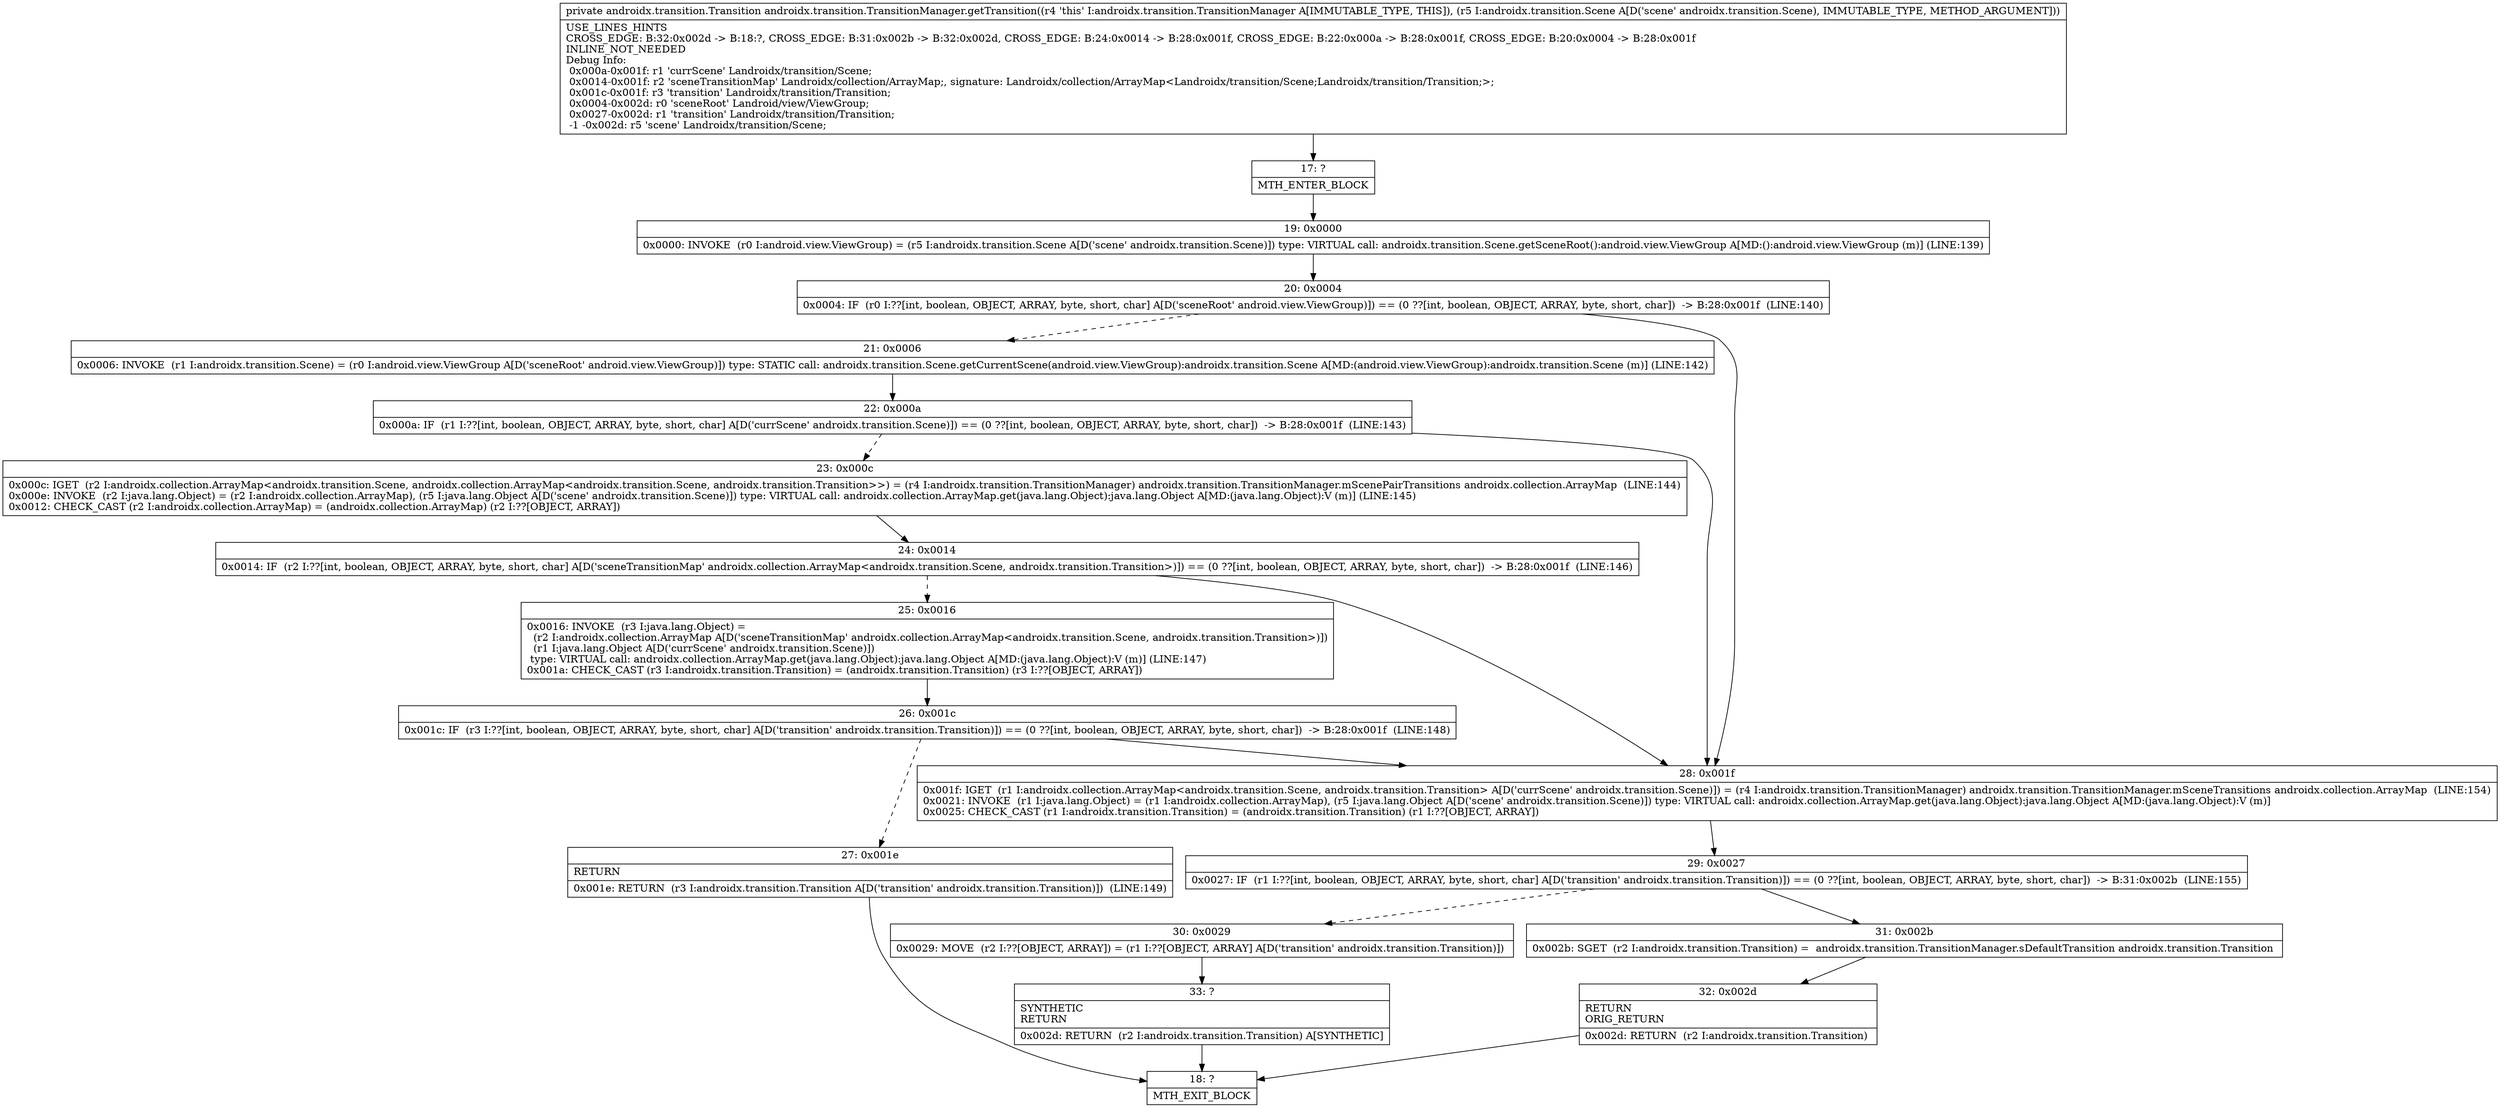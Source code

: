 digraph "CFG forandroidx.transition.TransitionManager.getTransition(Landroidx\/transition\/Scene;)Landroidx\/transition\/Transition;" {
Node_17 [shape=record,label="{17\:\ ?|MTH_ENTER_BLOCK\l}"];
Node_19 [shape=record,label="{19\:\ 0x0000|0x0000: INVOKE  (r0 I:android.view.ViewGroup) = (r5 I:androidx.transition.Scene A[D('scene' androidx.transition.Scene)]) type: VIRTUAL call: androidx.transition.Scene.getSceneRoot():android.view.ViewGroup A[MD:():android.view.ViewGroup (m)] (LINE:139)\l}"];
Node_20 [shape=record,label="{20\:\ 0x0004|0x0004: IF  (r0 I:??[int, boolean, OBJECT, ARRAY, byte, short, char] A[D('sceneRoot' android.view.ViewGroup)]) == (0 ??[int, boolean, OBJECT, ARRAY, byte, short, char])  \-\> B:28:0x001f  (LINE:140)\l}"];
Node_21 [shape=record,label="{21\:\ 0x0006|0x0006: INVOKE  (r1 I:androidx.transition.Scene) = (r0 I:android.view.ViewGroup A[D('sceneRoot' android.view.ViewGroup)]) type: STATIC call: androidx.transition.Scene.getCurrentScene(android.view.ViewGroup):androidx.transition.Scene A[MD:(android.view.ViewGroup):androidx.transition.Scene (m)] (LINE:142)\l}"];
Node_22 [shape=record,label="{22\:\ 0x000a|0x000a: IF  (r1 I:??[int, boolean, OBJECT, ARRAY, byte, short, char] A[D('currScene' androidx.transition.Scene)]) == (0 ??[int, boolean, OBJECT, ARRAY, byte, short, char])  \-\> B:28:0x001f  (LINE:143)\l}"];
Node_23 [shape=record,label="{23\:\ 0x000c|0x000c: IGET  (r2 I:androidx.collection.ArrayMap\<androidx.transition.Scene, androidx.collection.ArrayMap\<androidx.transition.Scene, androidx.transition.Transition\>\>) = (r4 I:androidx.transition.TransitionManager) androidx.transition.TransitionManager.mScenePairTransitions androidx.collection.ArrayMap  (LINE:144)\l0x000e: INVOKE  (r2 I:java.lang.Object) = (r2 I:androidx.collection.ArrayMap), (r5 I:java.lang.Object A[D('scene' androidx.transition.Scene)]) type: VIRTUAL call: androidx.collection.ArrayMap.get(java.lang.Object):java.lang.Object A[MD:(java.lang.Object):V (m)] (LINE:145)\l0x0012: CHECK_CAST (r2 I:androidx.collection.ArrayMap) = (androidx.collection.ArrayMap) (r2 I:??[OBJECT, ARRAY]) \l}"];
Node_24 [shape=record,label="{24\:\ 0x0014|0x0014: IF  (r2 I:??[int, boolean, OBJECT, ARRAY, byte, short, char] A[D('sceneTransitionMap' androidx.collection.ArrayMap\<androidx.transition.Scene, androidx.transition.Transition\>)]) == (0 ??[int, boolean, OBJECT, ARRAY, byte, short, char])  \-\> B:28:0x001f  (LINE:146)\l}"];
Node_25 [shape=record,label="{25\:\ 0x0016|0x0016: INVOKE  (r3 I:java.lang.Object) = \l  (r2 I:androidx.collection.ArrayMap A[D('sceneTransitionMap' androidx.collection.ArrayMap\<androidx.transition.Scene, androidx.transition.Transition\>)])\l  (r1 I:java.lang.Object A[D('currScene' androidx.transition.Scene)])\l type: VIRTUAL call: androidx.collection.ArrayMap.get(java.lang.Object):java.lang.Object A[MD:(java.lang.Object):V (m)] (LINE:147)\l0x001a: CHECK_CAST (r3 I:androidx.transition.Transition) = (androidx.transition.Transition) (r3 I:??[OBJECT, ARRAY]) \l}"];
Node_26 [shape=record,label="{26\:\ 0x001c|0x001c: IF  (r3 I:??[int, boolean, OBJECT, ARRAY, byte, short, char] A[D('transition' androidx.transition.Transition)]) == (0 ??[int, boolean, OBJECT, ARRAY, byte, short, char])  \-\> B:28:0x001f  (LINE:148)\l}"];
Node_27 [shape=record,label="{27\:\ 0x001e|RETURN\l|0x001e: RETURN  (r3 I:androidx.transition.Transition A[D('transition' androidx.transition.Transition)])  (LINE:149)\l}"];
Node_18 [shape=record,label="{18\:\ ?|MTH_EXIT_BLOCK\l}"];
Node_28 [shape=record,label="{28\:\ 0x001f|0x001f: IGET  (r1 I:androidx.collection.ArrayMap\<androidx.transition.Scene, androidx.transition.Transition\> A[D('currScene' androidx.transition.Scene)]) = (r4 I:androidx.transition.TransitionManager) androidx.transition.TransitionManager.mSceneTransitions androidx.collection.ArrayMap  (LINE:154)\l0x0021: INVOKE  (r1 I:java.lang.Object) = (r1 I:androidx.collection.ArrayMap), (r5 I:java.lang.Object A[D('scene' androidx.transition.Scene)]) type: VIRTUAL call: androidx.collection.ArrayMap.get(java.lang.Object):java.lang.Object A[MD:(java.lang.Object):V (m)]\l0x0025: CHECK_CAST (r1 I:androidx.transition.Transition) = (androidx.transition.Transition) (r1 I:??[OBJECT, ARRAY]) \l}"];
Node_29 [shape=record,label="{29\:\ 0x0027|0x0027: IF  (r1 I:??[int, boolean, OBJECT, ARRAY, byte, short, char] A[D('transition' androidx.transition.Transition)]) == (0 ??[int, boolean, OBJECT, ARRAY, byte, short, char])  \-\> B:31:0x002b  (LINE:155)\l}"];
Node_30 [shape=record,label="{30\:\ 0x0029|0x0029: MOVE  (r2 I:??[OBJECT, ARRAY]) = (r1 I:??[OBJECT, ARRAY] A[D('transition' androidx.transition.Transition)]) \l}"];
Node_33 [shape=record,label="{33\:\ ?|SYNTHETIC\lRETURN\l|0x002d: RETURN  (r2 I:androidx.transition.Transition) A[SYNTHETIC]\l}"];
Node_31 [shape=record,label="{31\:\ 0x002b|0x002b: SGET  (r2 I:androidx.transition.Transition) =  androidx.transition.TransitionManager.sDefaultTransition androidx.transition.Transition \l}"];
Node_32 [shape=record,label="{32\:\ 0x002d|RETURN\lORIG_RETURN\l|0x002d: RETURN  (r2 I:androidx.transition.Transition) \l}"];
MethodNode[shape=record,label="{private androidx.transition.Transition androidx.transition.TransitionManager.getTransition((r4 'this' I:androidx.transition.TransitionManager A[IMMUTABLE_TYPE, THIS]), (r5 I:androidx.transition.Scene A[D('scene' androidx.transition.Scene), IMMUTABLE_TYPE, METHOD_ARGUMENT]))  | USE_LINES_HINTS\lCROSS_EDGE: B:32:0x002d \-\> B:18:?, CROSS_EDGE: B:31:0x002b \-\> B:32:0x002d, CROSS_EDGE: B:24:0x0014 \-\> B:28:0x001f, CROSS_EDGE: B:22:0x000a \-\> B:28:0x001f, CROSS_EDGE: B:20:0x0004 \-\> B:28:0x001f\lINLINE_NOT_NEEDED\lDebug Info:\l  0x000a\-0x001f: r1 'currScene' Landroidx\/transition\/Scene;\l  0x0014\-0x001f: r2 'sceneTransitionMap' Landroidx\/collection\/ArrayMap;, signature: Landroidx\/collection\/ArrayMap\<Landroidx\/transition\/Scene;Landroidx\/transition\/Transition;\>;\l  0x001c\-0x001f: r3 'transition' Landroidx\/transition\/Transition;\l  0x0004\-0x002d: r0 'sceneRoot' Landroid\/view\/ViewGroup;\l  0x0027\-0x002d: r1 'transition' Landroidx\/transition\/Transition;\l  \-1 \-0x002d: r5 'scene' Landroidx\/transition\/Scene;\l}"];
MethodNode -> Node_17;Node_17 -> Node_19;
Node_19 -> Node_20;
Node_20 -> Node_21[style=dashed];
Node_20 -> Node_28;
Node_21 -> Node_22;
Node_22 -> Node_23[style=dashed];
Node_22 -> Node_28;
Node_23 -> Node_24;
Node_24 -> Node_25[style=dashed];
Node_24 -> Node_28;
Node_25 -> Node_26;
Node_26 -> Node_27[style=dashed];
Node_26 -> Node_28;
Node_27 -> Node_18;
Node_28 -> Node_29;
Node_29 -> Node_30[style=dashed];
Node_29 -> Node_31;
Node_30 -> Node_33;
Node_33 -> Node_18;
Node_31 -> Node_32;
Node_32 -> Node_18;
}


